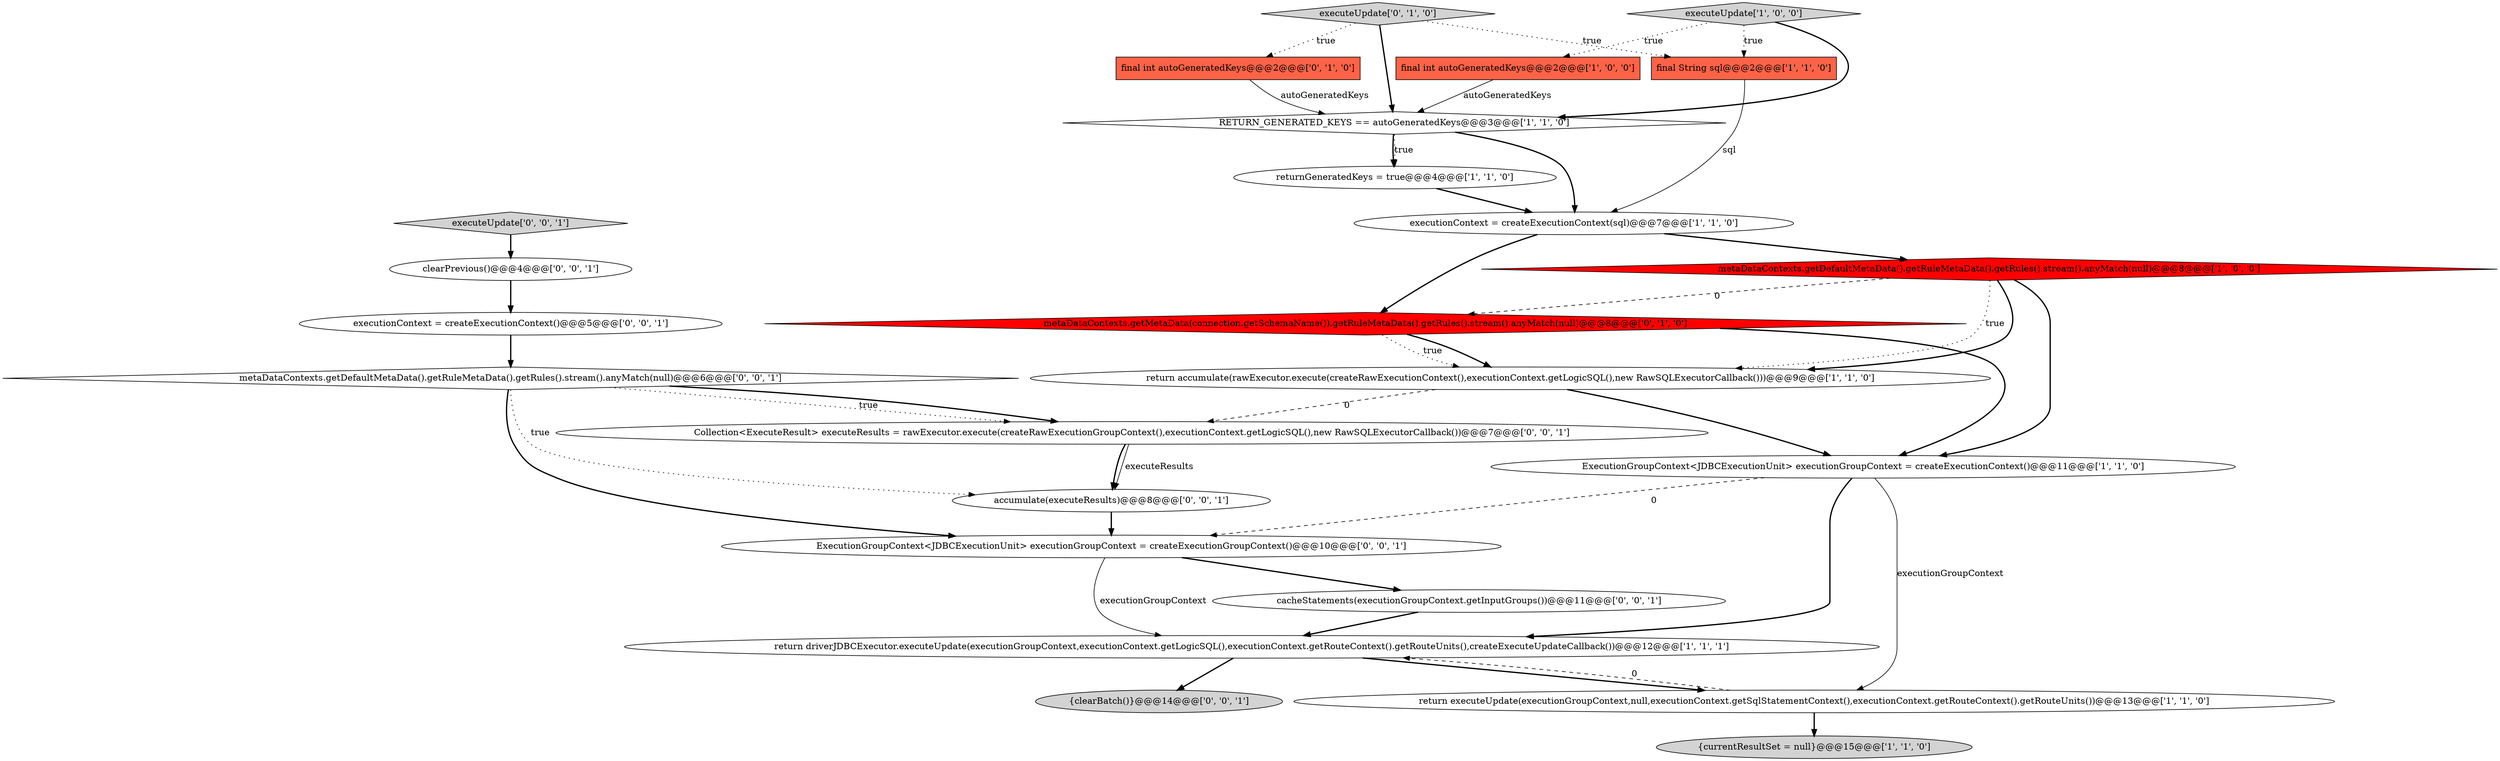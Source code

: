 digraph {
14 [style = filled, label = "executeUpdate['0', '1', '0']", fillcolor = lightgray, shape = diamond image = "AAA0AAABBB2BBB"];
12 [style = filled, label = "metaDataContexts.getMetaData(connection.getSchemaName()).getRuleMetaData().getRules().stream().anyMatch(null)@@@8@@@['0', '1', '0']", fillcolor = red, shape = diamond image = "AAA1AAABBB2BBB"];
16 [style = filled, label = "cacheStatements(executionGroupContext.getInputGroups())@@@11@@@['0', '0', '1']", fillcolor = white, shape = ellipse image = "AAA0AAABBB3BBB"];
6 [style = filled, label = "return accumulate(rawExecutor.execute(createRawExecutionContext(),executionContext.getLogicSQL(),new RawSQLExecutorCallback()))@@@9@@@['1', '1', '0']", fillcolor = white, shape = ellipse image = "AAA0AAABBB1BBB"];
17 [style = filled, label = "{clearBatch()}@@@14@@@['0', '0', '1']", fillcolor = lightgray, shape = ellipse image = "AAA0AAABBB3BBB"];
18 [style = filled, label = "ExecutionGroupContext<JDBCExecutionUnit> executionGroupContext = createExecutionGroupContext()@@@10@@@['0', '0', '1']", fillcolor = white, shape = ellipse image = "AAA0AAABBB3BBB"];
20 [style = filled, label = "executeUpdate['0', '0', '1']", fillcolor = lightgray, shape = diamond image = "AAA0AAABBB3BBB"];
1 [style = filled, label = "returnGeneratedKeys = true@@@4@@@['1', '1', '0']", fillcolor = white, shape = ellipse image = "AAA0AAABBB1BBB"];
5 [style = filled, label = "metaDataContexts.getDefaultMetaData().getRuleMetaData().getRules().stream().anyMatch(null)@@@8@@@['1', '0', '0']", fillcolor = red, shape = diamond image = "AAA1AAABBB1BBB"];
8 [style = filled, label = "ExecutionGroupContext<JDBCExecutionUnit> executionGroupContext = createExecutionContext()@@@11@@@['1', '1', '0']", fillcolor = white, shape = ellipse image = "AAA0AAABBB1BBB"];
19 [style = filled, label = "metaDataContexts.getDefaultMetaData().getRuleMetaData().getRules().stream().anyMatch(null)@@@6@@@['0', '0', '1']", fillcolor = white, shape = diamond image = "AAA0AAABBB3BBB"];
15 [style = filled, label = "executionContext = createExecutionContext()@@@5@@@['0', '0', '1']", fillcolor = white, shape = ellipse image = "AAA0AAABBB3BBB"];
7 [style = filled, label = "RETURN_GENERATED_KEYS == autoGeneratedKeys@@@3@@@['1', '1', '0']", fillcolor = white, shape = diamond image = "AAA0AAABBB1BBB"];
3 [style = filled, label = "return executeUpdate(executionGroupContext,null,executionContext.getSqlStatementContext(),executionContext.getRouteContext().getRouteUnits())@@@13@@@['1', '1', '0']", fillcolor = white, shape = ellipse image = "AAA0AAABBB1BBB"];
11 [style = filled, label = "executionContext = createExecutionContext(sql)@@@7@@@['1', '1', '0']", fillcolor = white, shape = ellipse image = "AAA0AAABBB1BBB"];
22 [style = filled, label = "clearPrevious()@@@4@@@['0', '0', '1']", fillcolor = white, shape = ellipse image = "AAA0AAABBB3BBB"];
4 [style = filled, label = "final String sql@@@2@@@['1', '1', '0']", fillcolor = tomato, shape = box image = "AAA0AAABBB1BBB"];
23 [style = filled, label = "Collection<ExecuteResult> executeResults = rawExecutor.execute(createRawExecutionGroupContext(),executionContext.getLogicSQL(),new RawSQLExecutorCallback())@@@7@@@['0', '0', '1']", fillcolor = white, shape = ellipse image = "AAA0AAABBB3BBB"];
9 [style = filled, label = "{currentResultSet = null}@@@15@@@['1', '1', '0']", fillcolor = lightgray, shape = ellipse image = "AAA0AAABBB1BBB"];
21 [style = filled, label = "accumulate(executeResults)@@@8@@@['0', '0', '1']", fillcolor = white, shape = ellipse image = "AAA0AAABBB3BBB"];
0 [style = filled, label = "final int autoGeneratedKeys@@@2@@@['1', '0', '0']", fillcolor = tomato, shape = box image = "AAA0AAABBB1BBB"];
13 [style = filled, label = "final int autoGeneratedKeys@@@2@@@['0', '1', '0']", fillcolor = tomato, shape = box image = "AAA0AAABBB2BBB"];
10 [style = filled, label = "return driverJDBCExecutor.executeUpdate(executionGroupContext,executionContext.getLogicSQL(),executionContext.getRouteContext().getRouteUnits(),createExecuteUpdateCallback())@@@12@@@['1', '1', '1']", fillcolor = white, shape = ellipse image = "AAA0AAABBB1BBB"];
2 [style = filled, label = "executeUpdate['1', '0', '0']", fillcolor = lightgray, shape = diamond image = "AAA0AAABBB1BBB"];
5->8 [style = bold, label=""];
8->3 [style = solid, label="executionGroupContext"];
8->10 [style = bold, label=""];
4->11 [style = solid, label="sql"];
19->18 [style = bold, label=""];
7->11 [style = bold, label=""];
2->0 [style = dotted, label="true"];
7->1 [style = bold, label=""];
22->15 [style = bold, label=""];
5->12 [style = dashed, label="0"];
16->10 [style = bold, label=""];
5->6 [style = dotted, label="true"];
19->23 [style = dotted, label="true"];
10->3 [style = bold, label=""];
11->12 [style = bold, label=""];
10->17 [style = bold, label=""];
19->21 [style = dotted, label="true"];
15->19 [style = bold, label=""];
12->6 [style = bold, label=""];
21->18 [style = bold, label=""];
14->13 [style = dotted, label="true"];
1->11 [style = bold, label=""];
14->7 [style = bold, label=""];
20->22 [style = bold, label=""];
18->10 [style = solid, label="executionGroupContext"];
3->9 [style = bold, label=""];
13->7 [style = solid, label="autoGeneratedKeys"];
11->5 [style = bold, label=""];
5->6 [style = bold, label=""];
23->21 [style = bold, label=""];
12->6 [style = dotted, label="true"];
12->8 [style = bold, label=""];
19->23 [style = bold, label=""];
2->4 [style = dotted, label="true"];
6->8 [style = bold, label=""];
23->21 [style = solid, label="executeResults"];
8->18 [style = dashed, label="0"];
3->10 [style = dashed, label="0"];
0->7 [style = solid, label="autoGeneratedKeys"];
2->7 [style = bold, label=""];
7->1 [style = dotted, label="true"];
14->4 [style = dotted, label="true"];
6->23 [style = dashed, label="0"];
18->16 [style = bold, label=""];
}
